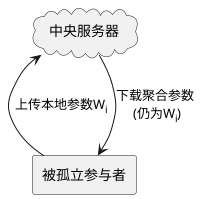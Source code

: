 @startuml isolating_attack
cloud "中央服务器" as cs
rectangle "被孤立参与者" as ip

ip -up-> cs : "上传本地参数W<sub>i</sub>"
cs -down-> ip : "下载聚合参数\n (仍为W<sub>i</sub>)"
@enduml